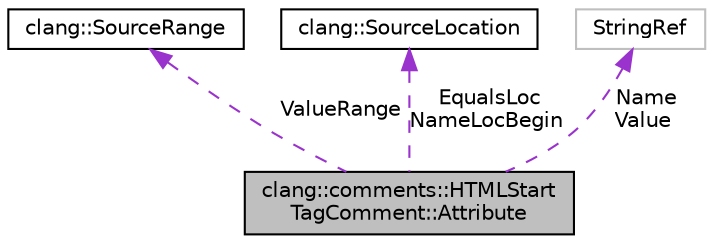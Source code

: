 digraph "clang::comments::HTMLStartTagComment::Attribute"
{
 // LATEX_PDF_SIZE
  bgcolor="transparent";
  edge [fontname="Helvetica",fontsize="10",labelfontname="Helvetica",labelfontsize="10"];
  node [fontname="Helvetica",fontsize="10",shape=record];
  Node1 [label="clang::comments::HTMLStart\lTagComment::Attribute",height=0.2,width=0.4,color="black", fillcolor="grey75", style="filled", fontcolor="black",tooltip=" "];
  Node2 -> Node1 [dir="back",color="darkorchid3",fontsize="10",style="dashed",label=" ValueRange" ,fontname="Helvetica"];
  Node2 [label="clang::SourceRange",height=0.2,width=0.4,color="black",URL="$classclang_1_1SourceRange.html",tooltip="A trivial tuple used to represent a source range."];
  Node3 -> Node1 [dir="back",color="darkorchid3",fontsize="10",style="dashed",label=" EqualsLoc\nNameLocBegin" ,fontname="Helvetica"];
  Node3 [label="clang::SourceLocation",height=0.2,width=0.4,color="black",URL="$classclang_1_1SourceLocation.html",tooltip="Encodes a location in the source."];
  Node4 -> Node1 [dir="back",color="darkorchid3",fontsize="10",style="dashed",label=" Name\nValue" ,fontname="Helvetica"];
  Node4 [label="StringRef",height=0.2,width=0.4,color="grey75",tooltip=" "];
}
